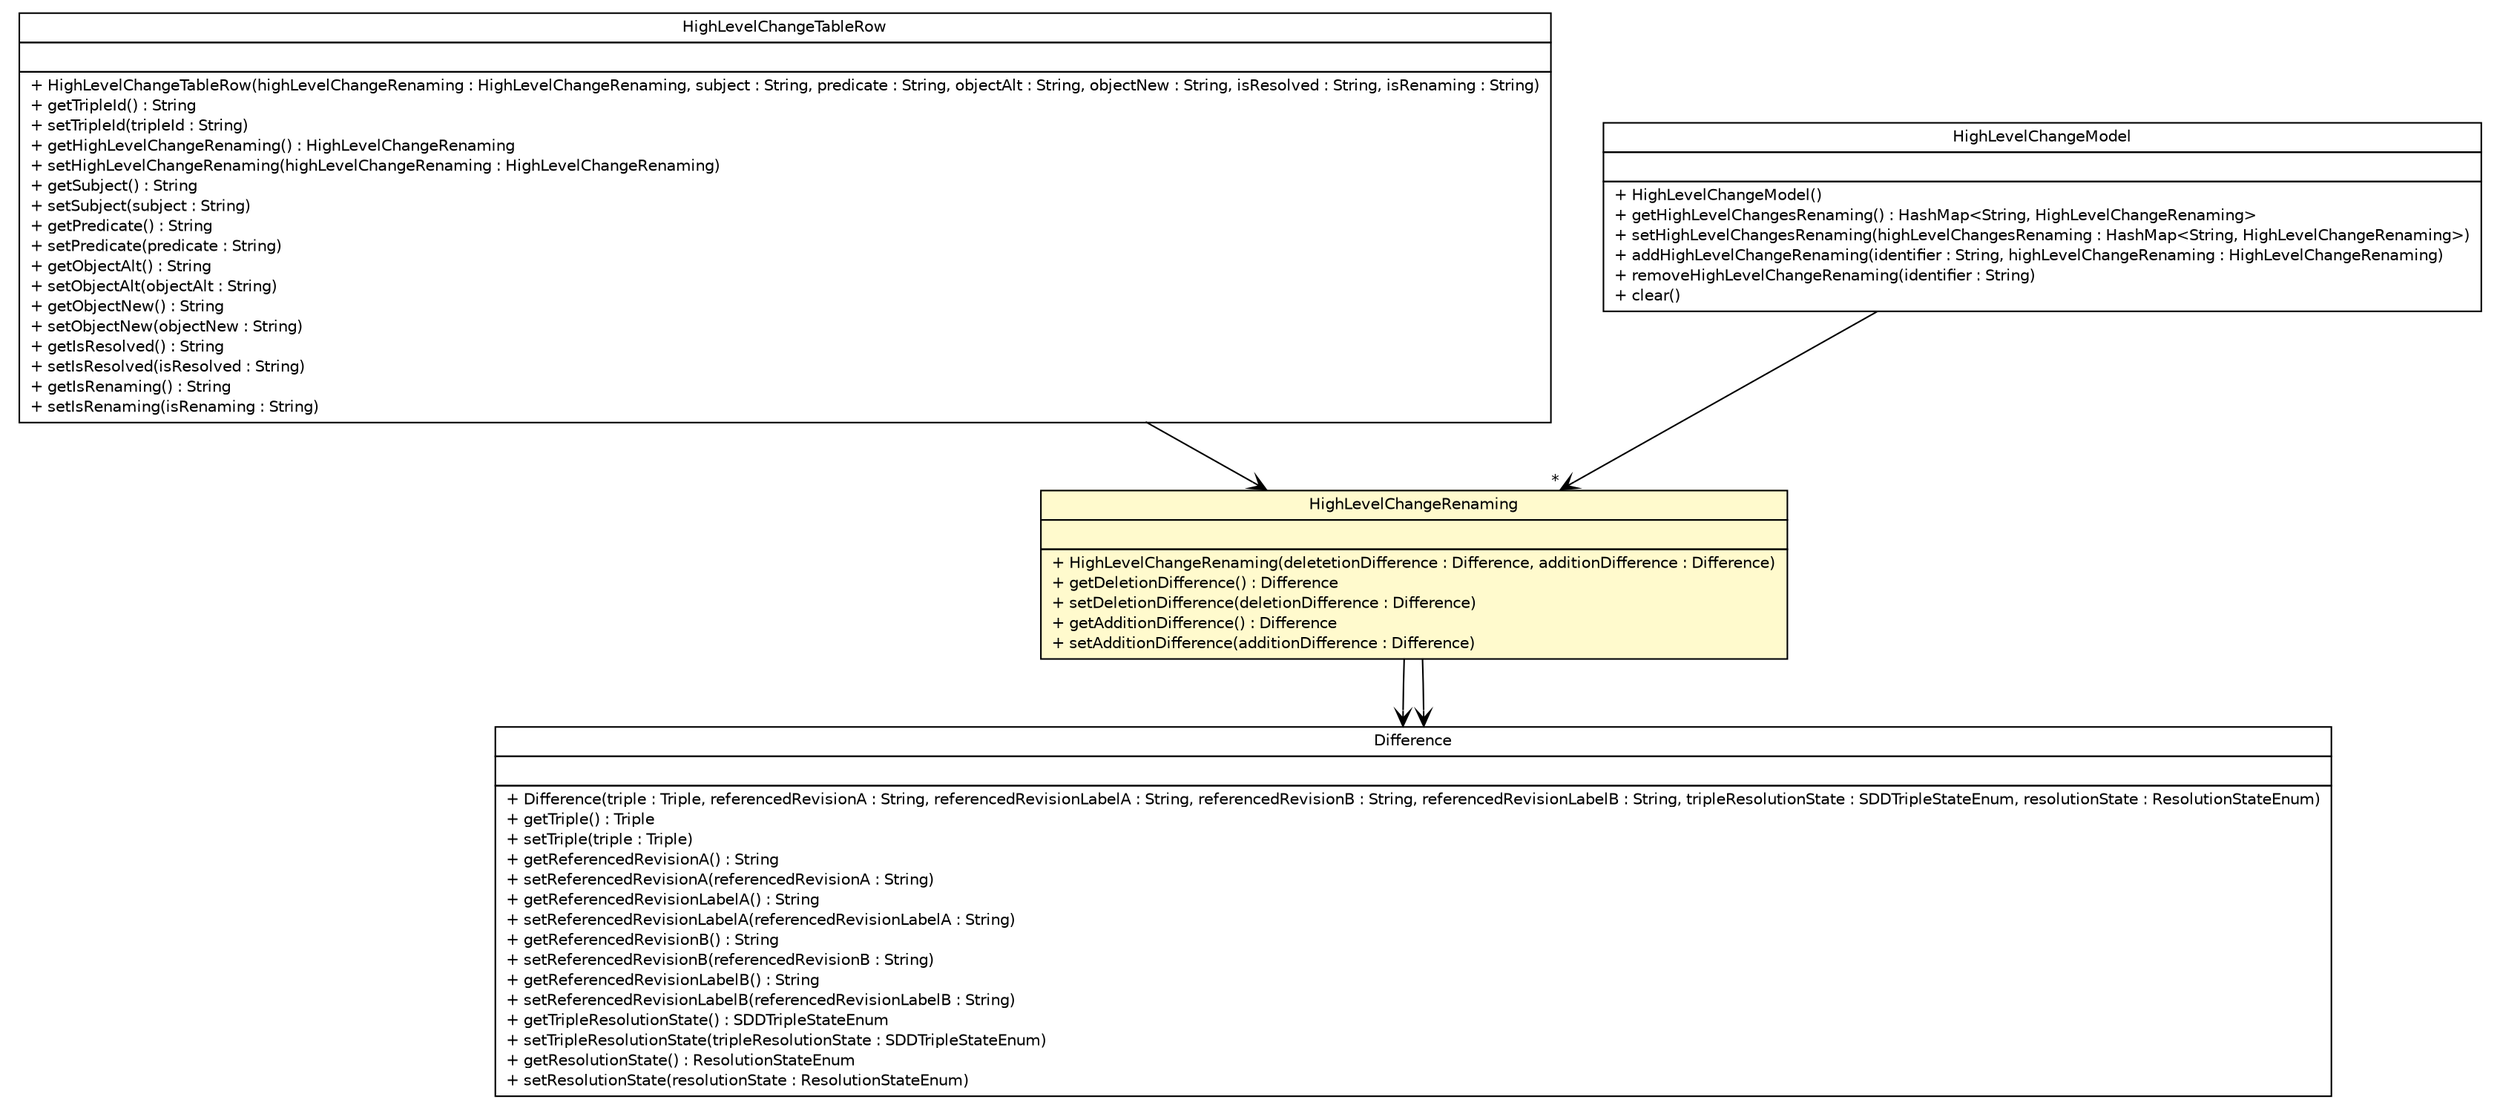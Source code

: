 #!/usr/local/bin/dot
#
# Class diagram 
# Generated by UMLGraph version R5_6-24-gf6e263 (http://www.umlgraph.org/)
#

digraph G {
	edge [fontname="Helvetica",fontsize=10,labelfontname="Helvetica",labelfontsize=10];
	node [fontname="Helvetica",fontsize=10,shape=plaintext];
	nodesep=0.25;
	ranksep=0.5;
	// de.tud.plt.r43ples.merging.model.structure.HighLevelChangeTableRow
	c2460 [label=<<table title="de.tud.plt.r43ples.merging.model.structure.HighLevelChangeTableRow" border="0" cellborder="1" cellspacing="0" cellpadding="2" port="p" href="./HighLevelChangeTableRow.html">
		<tr><td><table border="0" cellspacing="0" cellpadding="1">
<tr><td align="center" balign="center"> HighLevelChangeTableRow </td></tr>
		</table></td></tr>
		<tr><td><table border="0" cellspacing="0" cellpadding="1">
<tr><td align="left" balign="left">  </td></tr>
		</table></td></tr>
		<tr><td><table border="0" cellspacing="0" cellpadding="1">
<tr><td align="left" balign="left"> + HighLevelChangeTableRow(highLevelChangeRenaming : HighLevelChangeRenaming, subject : String, predicate : String, objectAlt : String, objectNew : String, isResolved : String, isRenaming : String) </td></tr>
<tr><td align="left" balign="left"> + getTripleId() : String </td></tr>
<tr><td align="left" balign="left"> + setTripleId(tripleId : String) </td></tr>
<tr><td align="left" balign="left"> + getHighLevelChangeRenaming() : HighLevelChangeRenaming </td></tr>
<tr><td align="left" balign="left"> + setHighLevelChangeRenaming(highLevelChangeRenaming : HighLevelChangeRenaming) </td></tr>
<tr><td align="left" balign="left"> + getSubject() : String </td></tr>
<tr><td align="left" balign="left"> + setSubject(subject : String) </td></tr>
<tr><td align="left" balign="left"> + getPredicate() : String </td></tr>
<tr><td align="left" balign="left"> + setPredicate(predicate : String) </td></tr>
<tr><td align="left" balign="left"> + getObjectAlt() : String </td></tr>
<tr><td align="left" balign="left"> + setObjectAlt(objectAlt : String) </td></tr>
<tr><td align="left" balign="left"> + getObjectNew() : String </td></tr>
<tr><td align="left" balign="left"> + setObjectNew(objectNew : String) </td></tr>
<tr><td align="left" balign="left"> + getIsResolved() : String </td></tr>
<tr><td align="left" balign="left"> + setIsResolved(isResolved : String) </td></tr>
<tr><td align="left" balign="left"> + getIsRenaming() : String </td></tr>
<tr><td align="left" balign="left"> + setIsRenaming(isRenaming : String) </td></tr>
		</table></td></tr>
		</table>>, URL="./HighLevelChangeTableRow.html", fontname="Helvetica", fontcolor="black", fontsize=10.0];
	// de.tud.plt.r43ples.merging.model.structure.HighLevelChangeRenaming
	c2462 [label=<<table title="de.tud.plt.r43ples.merging.model.structure.HighLevelChangeRenaming" border="0" cellborder="1" cellspacing="0" cellpadding="2" port="p" bgcolor="lemonChiffon" href="./HighLevelChangeRenaming.html">
		<tr><td><table border="0" cellspacing="0" cellpadding="1">
<tr><td align="center" balign="center"> HighLevelChangeRenaming </td></tr>
		</table></td></tr>
		<tr><td><table border="0" cellspacing="0" cellpadding="1">
<tr><td align="left" balign="left">  </td></tr>
		</table></td></tr>
		<tr><td><table border="0" cellspacing="0" cellpadding="1">
<tr><td align="left" balign="left"> + HighLevelChangeRenaming(deletetionDifference : Difference, additionDifference : Difference) </td></tr>
<tr><td align="left" balign="left"> + getDeletionDifference() : Difference </td></tr>
<tr><td align="left" balign="left"> + setDeletionDifference(deletionDifference : Difference) </td></tr>
<tr><td align="left" balign="left"> + getAdditionDifference() : Difference </td></tr>
<tr><td align="left" balign="left"> + setAdditionDifference(additionDifference : Difference) </td></tr>
		</table></td></tr>
		</table>>, URL="./HighLevelChangeRenaming.html", fontname="Helvetica", fontcolor="black", fontsize=10.0];
	// de.tud.plt.r43ples.merging.model.structure.HighLevelChangeModel
	c2463 [label=<<table title="de.tud.plt.r43ples.merging.model.structure.HighLevelChangeModel" border="0" cellborder="1" cellspacing="0" cellpadding="2" port="p" href="./HighLevelChangeModel.html">
		<tr><td><table border="0" cellspacing="0" cellpadding="1">
<tr><td align="center" balign="center"> HighLevelChangeModel </td></tr>
		</table></td></tr>
		<tr><td><table border="0" cellspacing="0" cellpadding="1">
<tr><td align="left" balign="left">  </td></tr>
		</table></td></tr>
		<tr><td><table border="0" cellspacing="0" cellpadding="1">
<tr><td align="left" balign="left"> + HighLevelChangeModel() </td></tr>
<tr><td align="left" balign="left"> + getHighLevelChangesRenaming() : HashMap&lt;String, HighLevelChangeRenaming&gt; </td></tr>
<tr><td align="left" balign="left"> + setHighLevelChangesRenaming(highLevelChangesRenaming : HashMap&lt;String, HighLevelChangeRenaming&gt;) </td></tr>
<tr><td align="left" balign="left"> + addHighLevelChangeRenaming(identifier : String, highLevelChangeRenaming : HighLevelChangeRenaming) </td></tr>
<tr><td align="left" balign="left"> + removeHighLevelChangeRenaming(identifier : String) </td></tr>
<tr><td align="left" balign="left"> + clear() </td></tr>
		</table></td></tr>
		</table>>, URL="./HighLevelChangeModel.html", fontname="Helvetica", fontcolor="black", fontsize=10.0];
	// de.tud.plt.r43ples.merging.model.structure.Difference
	c2466 [label=<<table title="de.tud.plt.r43ples.merging.model.structure.Difference" border="0" cellborder="1" cellspacing="0" cellpadding="2" port="p" href="./Difference.html">
		<tr><td><table border="0" cellspacing="0" cellpadding="1">
<tr><td align="center" balign="center"> Difference </td></tr>
		</table></td></tr>
		<tr><td><table border="0" cellspacing="0" cellpadding="1">
<tr><td align="left" balign="left">  </td></tr>
		</table></td></tr>
		<tr><td><table border="0" cellspacing="0" cellpadding="1">
<tr><td align="left" balign="left"> + Difference(triple : Triple, referencedRevisionA : String, referencedRevisionLabelA : String, referencedRevisionB : String, referencedRevisionLabelB : String, tripleResolutionState : SDDTripleStateEnum, resolutionState : ResolutionStateEnum) </td></tr>
<tr><td align="left" balign="left"> + getTriple() : Triple </td></tr>
<tr><td align="left" balign="left"> + setTriple(triple : Triple) </td></tr>
<tr><td align="left" balign="left"> + getReferencedRevisionA() : String </td></tr>
<tr><td align="left" balign="left"> + setReferencedRevisionA(referencedRevisionA : String) </td></tr>
<tr><td align="left" balign="left"> + getReferencedRevisionLabelA() : String </td></tr>
<tr><td align="left" balign="left"> + setReferencedRevisionLabelA(referencedRevisionLabelA : String) </td></tr>
<tr><td align="left" balign="left"> + getReferencedRevisionB() : String </td></tr>
<tr><td align="left" balign="left"> + setReferencedRevisionB(referencedRevisionB : String) </td></tr>
<tr><td align="left" balign="left"> + getReferencedRevisionLabelB() : String </td></tr>
<tr><td align="left" balign="left"> + setReferencedRevisionLabelB(referencedRevisionLabelB : String) </td></tr>
<tr><td align="left" balign="left"> + getTripleResolutionState() : SDDTripleStateEnum </td></tr>
<tr><td align="left" balign="left"> + setTripleResolutionState(tripleResolutionState : SDDTripleStateEnum) </td></tr>
<tr><td align="left" balign="left"> + getResolutionState() : ResolutionStateEnum </td></tr>
<tr><td align="left" balign="left"> + setResolutionState(resolutionState : ResolutionStateEnum) </td></tr>
		</table></td></tr>
		</table>>, URL="./Difference.html", fontname="Helvetica", fontcolor="black", fontsize=10.0];
	// de.tud.plt.r43ples.merging.model.structure.HighLevelChangeTableRow NAVASSOC de.tud.plt.r43ples.merging.model.structure.HighLevelChangeRenaming
	c2460:p -> c2462:p [taillabel="", label="", headlabel="", fontname="Helvetica", fontcolor="black", fontsize=10.0, color="black", arrowhead=open];
	// de.tud.plt.r43ples.merging.model.structure.HighLevelChangeRenaming NAVASSOC de.tud.plt.r43ples.merging.model.structure.Difference
	c2462:p -> c2466:p [taillabel="", label="", headlabel="", fontname="Helvetica", fontcolor="black", fontsize=10.0, color="black", arrowhead=open];
	// de.tud.plt.r43ples.merging.model.structure.HighLevelChangeRenaming NAVASSOC de.tud.plt.r43ples.merging.model.structure.Difference
	c2462:p -> c2466:p [taillabel="", label="", headlabel="", fontname="Helvetica", fontcolor="black", fontsize=10.0, color="black", arrowhead=open];
	// de.tud.plt.r43ples.merging.model.structure.HighLevelChangeModel NAVASSOC de.tud.plt.r43ples.merging.model.structure.HighLevelChangeRenaming
	c2463:p -> c2462:p [taillabel="", label="", headlabel="*", fontname="Helvetica", fontcolor="black", fontsize=10.0, color="black", arrowhead=open];
}

